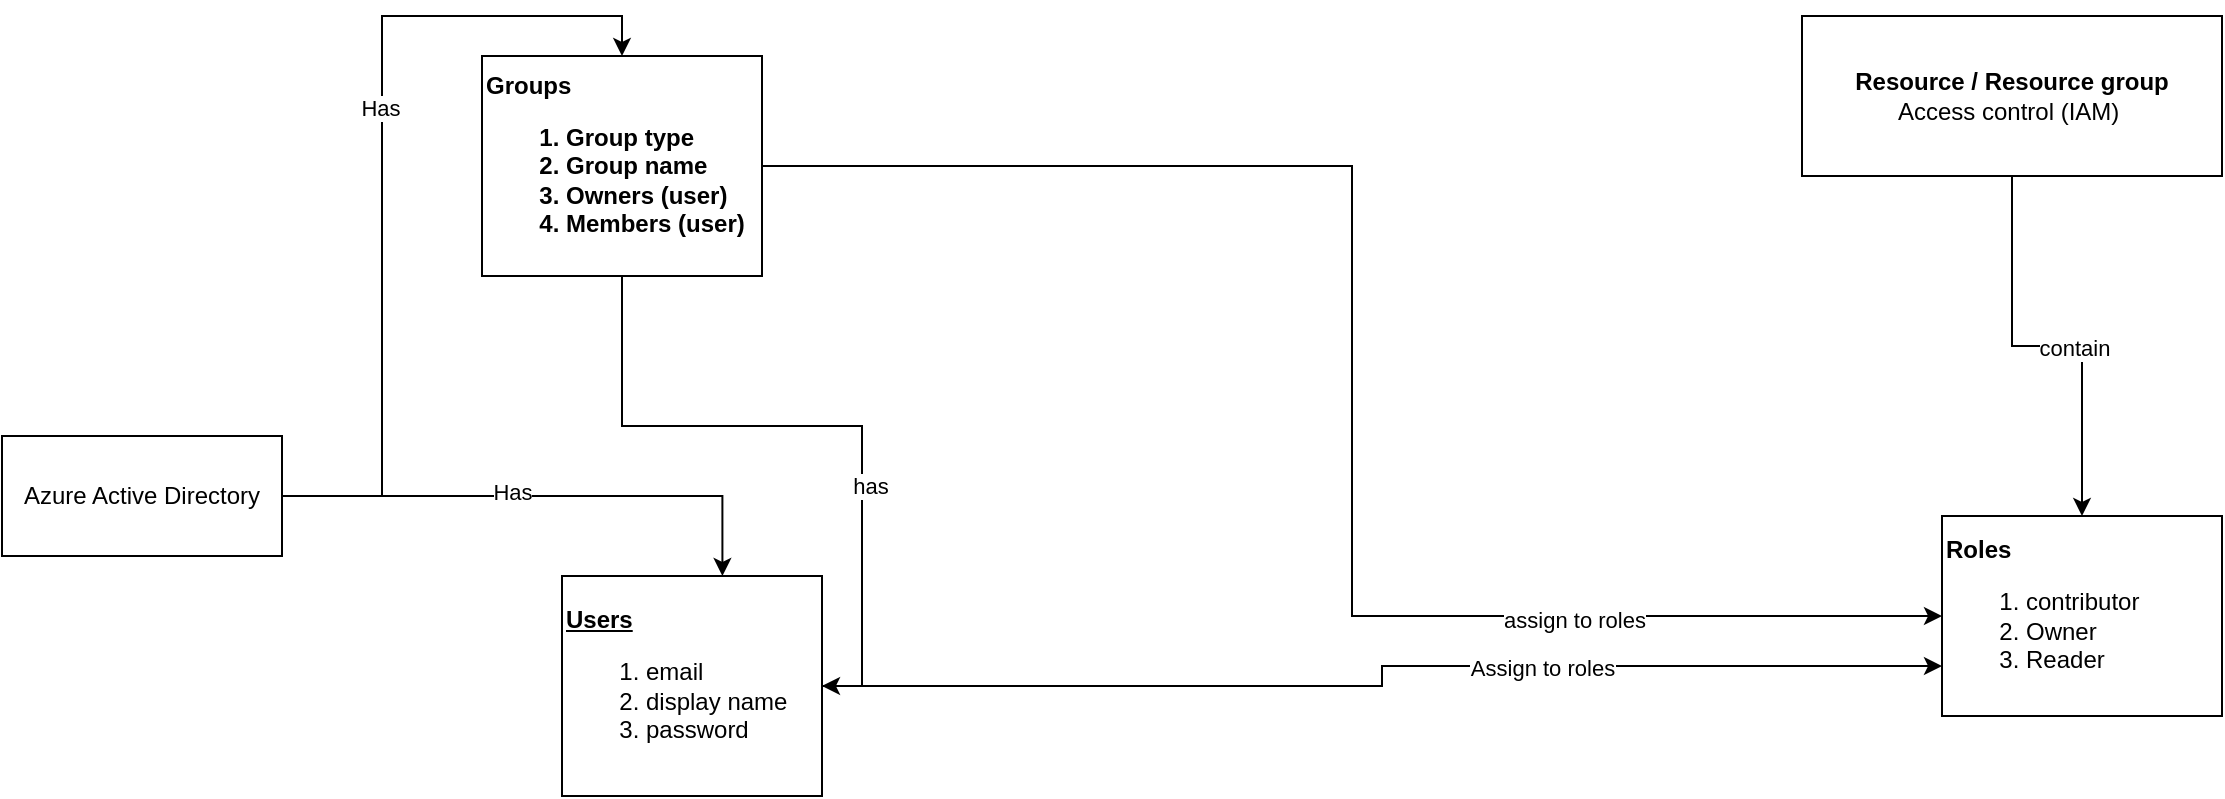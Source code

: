 <mxfile version="23.0.0" type="github">
  <diagram name="Page-1" id="dxBeZ8ypcwGgRa8_q4if">
    <mxGraphModel dx="2074" dy="1132" grid="1" gridSize="10" guides="1" tooltips="1" connect="1" arrows="1" fold="1" page="1" pageScale="1" pageWidth="827" pageHeight="1169" math="0" shadow="0">
      <root>
        <mxCell id="0" />
        <mxCell id="1" parent="0" />
        <mxCell id="TyGoGhr0zNmiB5NswwTf-6" style="edgeStyle=orthogonalEdgeStyle;rounded=0;orthogonalLoop=1;jettySize=auto;html=1;entryX=0.5;entryY=0;entryDx=0;entryDy=0;" edge="1" parent="1" source="TyGoGhr0zNmiB5NswwTf-1" target="TyGoGhr0zNmiB5NswwTf-3">
          <mxGeometry relative="1" as="geometry" />
        </mxCell>
        <mxCell id="TyGoGhr0zNmiB5NswwTf-7" value="Has" style="edgeLabel;html=1;align=center;verticalAlign=middle;resizable=0;points=[];" vertex="1" connectable="0" parent="TyGoGhr0zNmiB5NswwTf-6">
          <mxGeometry x="0.137" y="1" relative="1" as="geometry">
            <mxPoint as="offset" />
          </mxGeometry>
        </mxCell>
        <mxCell id="TyGoGhr0zNmiB5NswwTf-1" value="Azure Active Directory" style="rounded=0;whiteSpace=wrap;html=1;" vertex="1" parent="1">
          <mxGeometry x="120" y="280" width="140" height="60" as="geometry" />
        </mxCell>
        <mxCell id="TyGoGhr0zNmiB5NswwTf-24" style="edgeStyle=orthogonalEdgeStyle;rounded=0;orthogonalLoop=1;jettySize=auto;html=1;entryX=0;entryY=0.75;entryDx=0;entryDy=0;" edge="1" parent="1" source="TyGoGhr0zNmiB5NswwTf-2" target="TyGoGhr0zNmiB5NswwTf-17">
          <mxGeometry relative="1" as="geometry" />
        </mxCell>
        <mxCell id="TyGoGhr0zNmiB5NswwTf-25" value="Assign to roles" style="edgeLabel;html=1;align=center;verticalAlign=middle;resizable=0;points=[];" vertex="1" connectable="0" parent="TyGoGhr0zNmiB5NswwTf-24">
          <mxGeometry x="0.296" y="-1" relative="1" as="geometry">
            <mxPoint as="offset" />
          </mxGeometry>
        </mxCell>
        <mxCell id="TyGoGhr0zNmiB5NswwTf-2" value="&lt;b style=&quot;text-decoration-line: underline;&quot;&gt;Users&lt;/b&gt;&lt;br&gt;&lt;ol style=&quot;&quot;&gt;&lt;li style=&quot;&quot;&gt;email&lt;/li&gt;&lt;li style=&quot;&quot;&gt;display name&lt;/li&gt;&lt;li style=&quot;&quot;&gt;password&lt;/li&gt;&lt;/ol&gt;" style="rounded=0;whiteSpace=wrap;html=1;align=left;" vertex="1" parent="1">
          <mxGeometry x="400" y="350" width="130" height="110" as="geometry" />
        </mxCell>
        <mxCell id="TyGoGhr0zNmiB5NswwTf-9" style="edgeStyle=orthogonalEdgeStyle;rounded=0;orthogonalLoop=1;jettySize=auto;html=1;entryX=1;entryY=0.5;entryDx=0;entryDy=0;" edge="1" parent="1" source="TyGoGhr0zNmiB5NswwTf-3" target="TyGoGhr0zNmiB5NswwTf-2">
          <mxGeometry relative="1" as="geometry" />
        </mxCell>
        <mxCell id="TyGoGhr0zNmiB5NswwTf-10" value="has" style="edgeLabel;html=1;align=center;verticalAlign=middle;resizable=0;points=[];" vertex="1" connectable="0" parent="TyGoGhr0zNmiB5NswwTf-9">
          <mxGeometry x="0.302" y="4" relative="1" as="geometry">
            <mxPoint as="offset" />
          </mxGeometry>
        </mxCell>
        <mxCell id="TyGoGhr0zNmiB5NswwTf-22" style="edgeStyle=orthogonalEdgeStyle;rounded=0;orthogonalLoop=1;jettySize=auto;html=1;entryX=0;entryY=0.5;entryDx=0;entryDy=0;" edge="1" parent="1" source="TyGoGhr0zNmiB5NswwTf-3" target="TyGoGhr0zNmiB5NswwTf-17">
          <mxGeometry relative="1" as="geometry" />
        </mxCell>
        <mxCell id="TyGoGhr0zNmiB5NswwTf-23" value="assign to roles" style="edgeLabel;html=1;align=center;verticalAlign=middle;resizable=0;points=[];" vertex="1" connectable="0" parent="TyGoGhr0zNmiB5NswwTf-22">
          <mxGeometry x="0.547" y="-2" relative="1" as="geometry">
            <mxPoint as="offset" />
          </mxGeometry>
        </mxCell>
        <mxCell id="TyGoGhr0zNmiB5NswwTf-3" value="&lt;b&gt;Groups&lt;br&gt;&lt;ol&gt;&lt;li&gt;&lt;b&gt;Group type&lt;/b&gt;&lt;/li&gt;&lt;li&gt;&lt;b&gt;Group name&lt;/b&gt;&lt;/li&gt;&lt;li&gt;&lt;b&gt;Owners (user)&lt;/b&gt;&lt;/li&gt;&lt;li&gt;&lt;b&gt;Members (user)&lt;/b&gt;&lt;/li&gt;&lt;/ol&gt;&lt;/b&gt;" style="rounded=0;whiteSpace=wrap;html=1;align=left;" vertex="1" parent="1">
          <mxGeometry x="360" y="90" width="140" height="110" as="geometry" />
        </mxCell>
        <mxCell id="TyGoGhr0zNmiB5NswwTf-4" style="edgeStyle=orthogonalEdgeStyle;rounded=0;orthogonalLoop=1;jettySize=auto;html=1;entryX=0.617;entryY=0;entryDx=0;entryDy=0;entryPerimeter=0;" edge="1" parent="1" source="TyGoGhr0zNmiB5NswwTf-1" target="TyGoGhr0zNmiB5NswwTf-2">
          <mxGeometry relative="1" as="geometry" />
        </mxCell>
        <mxCell id="TyGoGhr0zNmiB5NswwTf-5" value="Has" style="edgeLabel;html=1;align=center;verticalAlign=middle;resizable=0;points=[];" vertex="1" connectable="0" parent="TyGoGhr0zNmiB5NswwTf-4">
          <mxGeometry x="-0.117" y="2" relative="1" as="geometry">
            <mxPoint as="offset" />
          </mxGeometry>
        </mxCell>
        <mxCell id="TyGoGhr0zNmiB5NswwTf-18" style="edgeStyle=orthogonalEdgeStyle;rounded=0;orthogonalLoop=1;jettySize=auto;html=1;entryX=0.5;entryY=0;entryDx=0;entryDy=0;" edge="1" parent="1" source="TyGoGhr0zNmiB5NswwTf-15" target="TyGoGhr0zNmiB5NswwTf-17">
          <mxGeometry relative="1" as="geometry" />
        </mxCell>
        <mxCell id="TyGoGhr0zNmiB5NswwTf-19" value="contain" style="edgeLabel;html=1;align=center;verticalAlign=middle;resizable=0;points=[];" vertex="1" connectable="0" parent="TyGoGhr0zNmiB5NswwTf-18">
          <mxGeometry x="0.125" y="-1" relative="1" as="geometry">
            <mxPoint as="offset" />
          </mxGeometry>
        </mxCell>
        <mxCell id="TyGoGhr0zNmiB5NswwTf-15" value="&lt;b&gt;Resource / Resource group&lt;/b&gt;&lt;br&gt;Access control (IAM)&amp;nbsp;" style="rounded=0;whiteSpace=wrap;html=1;" vertex="1" parent="1">
          <mxGeometry x="1020" y="70" width="210" height="80" as="geometry" />
        </mxCell>
        <mxCell id="TyGoGhr0zNmiB5NswwTf-17" value="&lt;b&gt;Roles&lt;/b&gt;&lt;br&gt;&lt;ol&gt;&lt;li&gt;contributor&lt;/li&gt;&lt;li&gt;Owner&lt;/li&gt;&lt;li&gt;Reader&lt;/li&gt;&lt;/ol&gt;" style="rounded=0;whiteSpace=wrap;html=1;align=left;" vertex="1" parent="1">
          <mxGeometry x="1090" y="320" width="140" height="100" as="geometry" />
        </mxCell>
      </root>
    </mxGraphModel>
  </diagram>
</mxfile>
